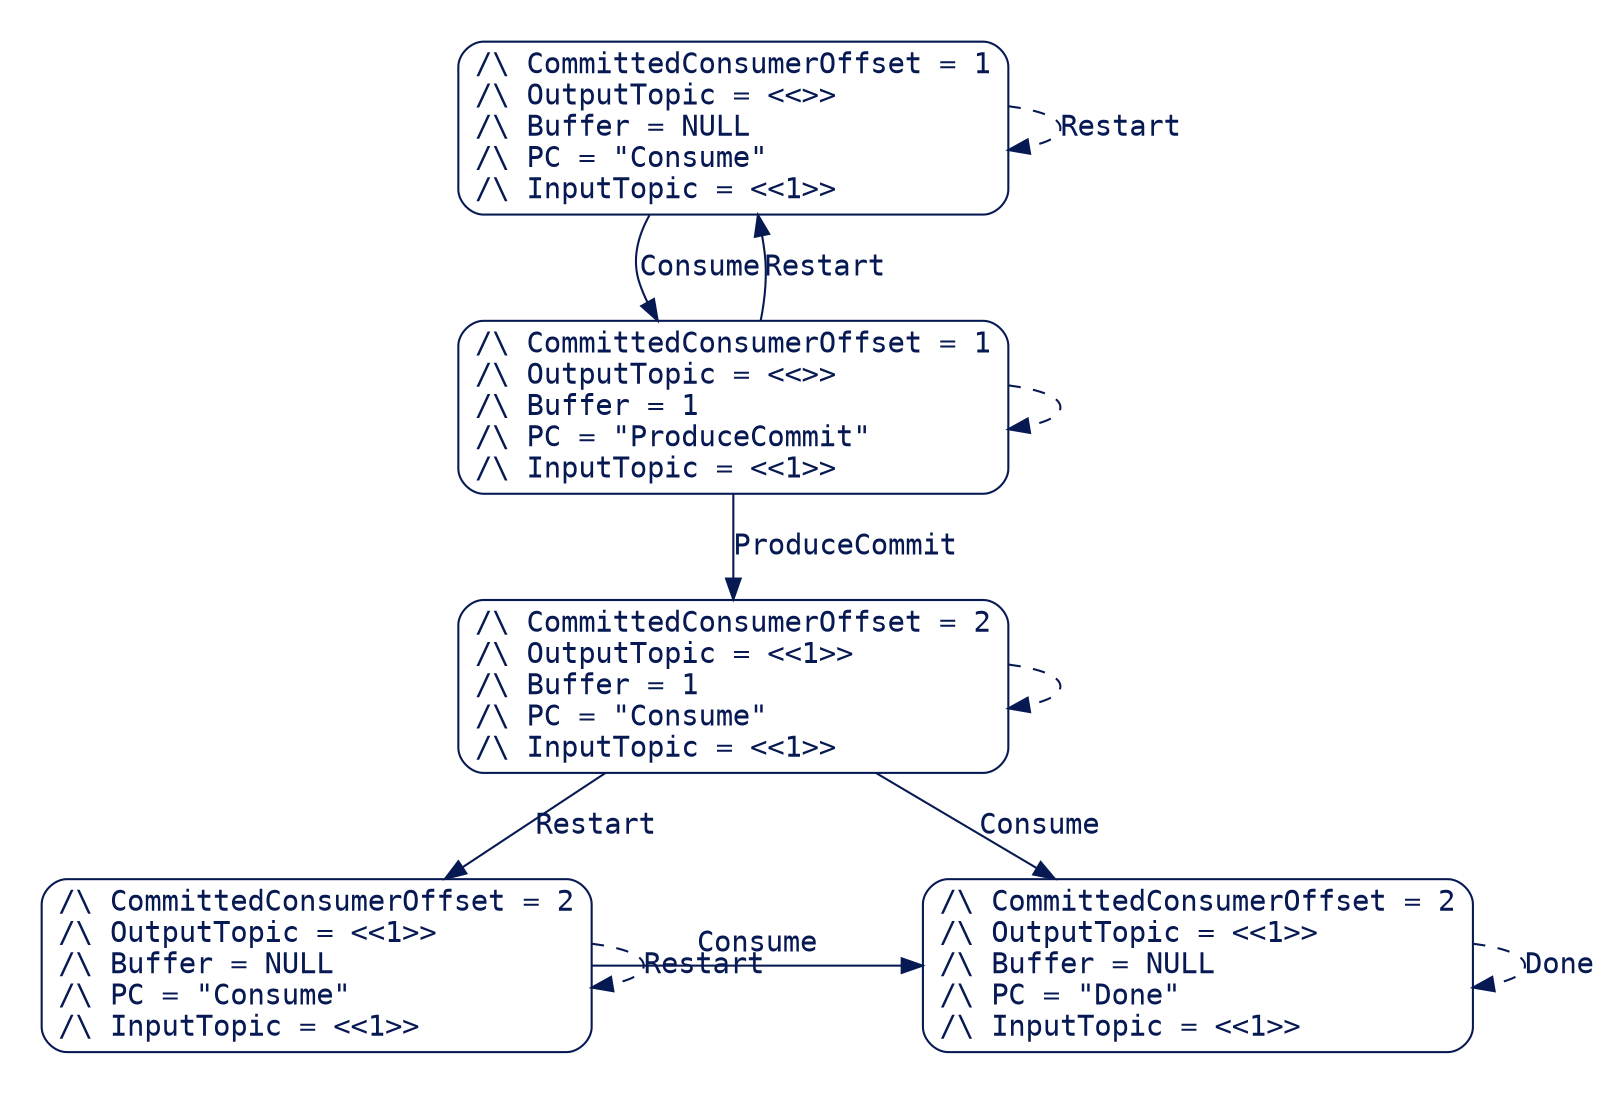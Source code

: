 strict digraph DiskGraph {
node [ fillcolor = "white", style = "filled,rounded", fontcolor = "#071952", fontname = Monospace, fontsize="14", color = "#071952", shape = box, labeljust = l ];
color = "#071952";
edge [ color = "#071952", fontname = Monospace, fontcolor = "#071952", fontsize="14" ];
nodesep=0.35;
subgraph cluster_graph {
color="white";
6353043280333053788 [label="/\\ CommittedConsumerOffset = 1\l/\\ OutputTopic = <<>>\l/\\ Buffer = NULL\l/\\ PC = \"Consume\"\l/\\ InputTopic = <<1>>\l"]
6353043280333053788 -> -85030279638054991 [label="Consume"];
-85030279638054991 [label="/\\ CommittedConsumerOffset = 1\l/\\ OutputTopic = <<>>\l/\\ Buffer = 1\l/\\ PC = \"ProduceCommit\"\l/\\ InputTopic = <<1>>\l"];
6353043280333053788 -> 6353043280333053788 [label="Restart"];
6353043280333053788 -> 6353043280333053788 [style="dashed"];
-85030279638054991 -> 9162193939838828443 [label="ProduceCommit"];
9162193939838828443 [label="/\\ CommittedConsumerOffset = 2\l/\\ OutputTopic = <<1>>\l/\\ Buffer = 1\l/\\ PC = \"Consume\"\l/\\ InputTopic = <<1>>\l"];
-85030279638054991 -> 6353043280333053788 [label="Restart"];
-85030279638054991 -> -85030279638054991 [style="dashed"];
9162193939838828443 -> 8319890350625417931 [label="Consume"];
8319890350625417931 [label="/\\ CommittedConsumerOffset = 2\l/\\ OutputTopic = <<1>>\l/\\ Buffer = NULL\l/\\ PC = \"Done\"\l/\\ InputTopic = <<1>>\l"];
9162193939838828443 -> -4319825802174498039 [label="Restart"];
-4319825802174498039 [label="/\\ CommittedConsumerOffset = 2\l/\\ OutputTopic = <<1>>\l/\\ Buffer = NULL\l/\\ PC = \"Consume\"\l/\\ InputTopic = <<1>>\l"];
9162193939838828443 -> 9162193939838828443 [style="dashed"];
8319890350625417931 -> 8319890350625417931 [label="Done"];
8319890350625417931 -> 8319890350625417931 [style="dashed"];
-4319825802174498039 -> 8319890350625417931 [label="Consume"];
-4319825802174498039 -> -4319825802174498039 [label="Restart"];
-4319825802174498039 -> -4319825802174498039 [style="dashed"];
{rank = same; 6353043280333053788;}
{rank = same; -85030279638054991;}
{rank = same; 9162193939838828443;}
{rank = same; -4319825802174498039;8319890350625417931;}
}
}